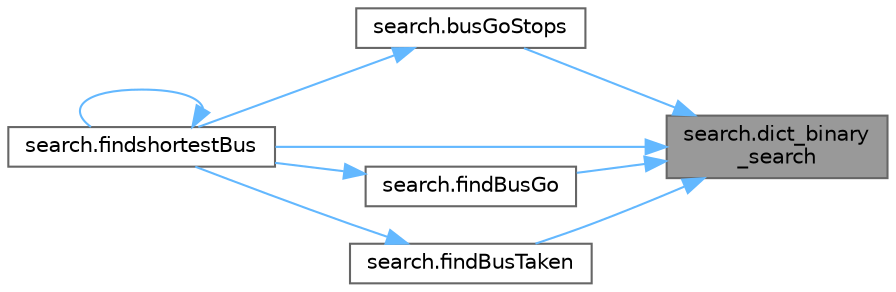 digraph "search.dict_binary_search"
{
 // LATEX_PDF_SIZE
  bgcolor="transparent";
  edge [fontname=Helvetica,fontsize=10,labelfontname=Helvetica,labelfontsize=10];
  node [fontname=Helvetica,fontsize=10,shape=box,height=0.2,width=0.4];
  rankdir="RL";
  Node1 [id="Node000001",label="search.dict_binary\l_search",height=0.2,width=0.4,color="gray40", fillcolor="grey60", style="filled", fontcolor="black",tooltip=" "];
  Node1 -> Node2 [id="edge9_Node000001_Node000002",dir="back",color="steelblue1",style="solid",tooltip=" "];
  Node2 [id="Node000002",label="search.busGoStops",height=0.2,width=0.4,color="grey40", fillcolor="white", style="filled",URL="$namespacesearch.html#a8af036654b8c8878447d1e55225cc4c1",tooltip=" "];
  Node2 -> Node3 [id="edge10_Node000002_Node000003",dir="back",color="steelblue1",style="solid",tooltip=" "];
  Node3 [id="Node000003",label="search.findshortestBus",height=0.2,width=0.4,color="grey40", fillcolor="white", style="filled",URL="$namespacesearch.html#afdf665e9c4a977f17e7c7604884bf928",tooltip=" "];
  Node3 -> Node3 [id="edge11_Node000003_Node000003",dir="back",color="steelblue1",style="solid",tooltip=" "];
  Node1 -> Node4 [id="edge12_Node000001_Node000004",dir="back",color="steelblue1",style="solid",tooltip=" "];
  Node4 [id="Node000004",label="search.findBusGo",height=0.2,width=0.4,color="grey40", fillcolor="white", style="filled",URL="$namespacesearch.html#a6aed943c283470ac4811b589afebee85",tooltip=" "];
  Node4 -> Node3 [id="edge13_Node000004_Node000003",dir="back",color="steelblue1",style="solid",tooltip=" "];
  Node1 -> Node5 [id="edge14_Node000001_Node000005",dir="back",color="steelblue1",style="solid",tooltip=" "];
  Node5 [id="Node000005",label="search.findBusTaken",height=0.2,width=0.4,color="grey40", fillcolor="white", style="filled",URL="$namespacesearch.html#a67013b4ddfe9c4f2dbb661a642cbed07",tooltip=" "];
  Node5 -> Node3 [id="edge15_Node000005_Node000003",dir="back",color="steelblue1",style="solid",tooltip=" "];
  Node1 -> Node3 [id="edge16_Node000001_Node000003",dir="back",color="steelblue1",style="solid",tooltip=" "];
}

